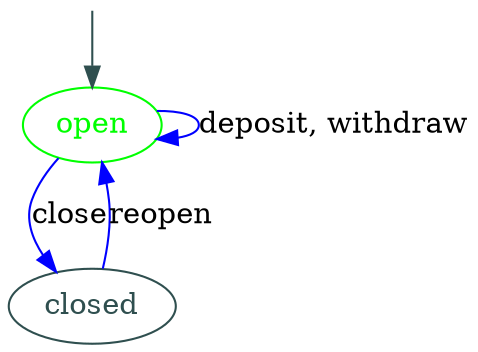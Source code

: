 digraph AccountLebeledWithSelfTransitions {

  start [label="", fixedsize="false", width=0, height=0, shape=none];
  start -> open [color=darkslategrey];

  open [color=green, fontcolor=green];

  open -> open [color=blue, label="deposit, withdraw"];
  open -> closed [color=blue, label="close"];

  closed [color=darkslategrey, fontcolor=darkslategrey];

  closed -> open [color=blue, label="reopen"];
}
